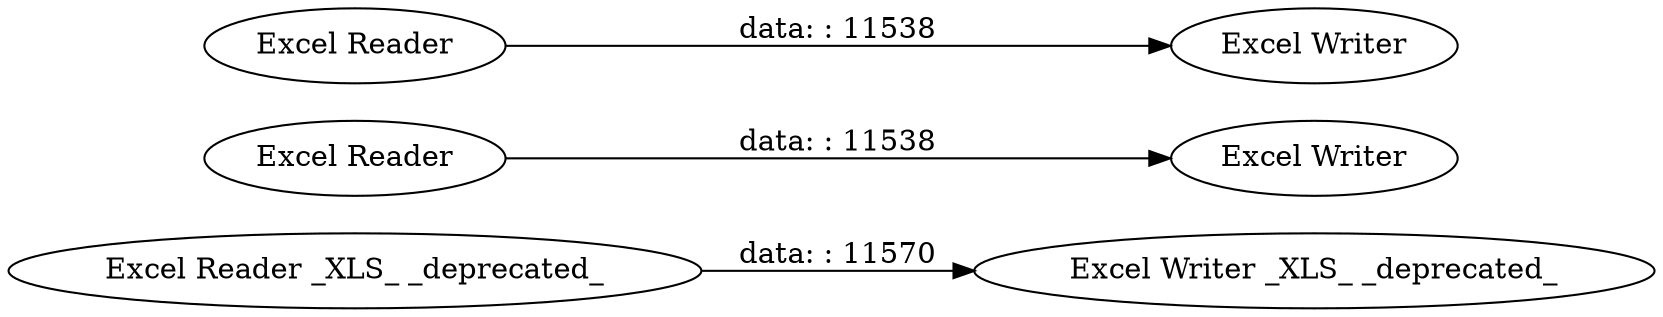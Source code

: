 digraph {
	"-3499203627543741185_76" [label="Excel Reader _XLS_ _deprecated_"]
	"-3499203627543741185_86" [label="Excel Writer"]
	"-3499203627543741185_87" [label="Excel Reader"]
	"-3499203627543741185_77" [label="Excel Reader"]
	"-3499203627543741185_84" [label="Excel Writer _XLS_ _deprecated_"]
	"-3499203627543741185_88" [label="Excel Writer"]
	"-3499203627543741185_76" -> "-3499203627543741185_84" [label="data: : 11570"]
	"-3499203627543741185_77" -> "-3499203627543741185_86" [label="data: : 11538"]
	"-3499203627543741185_87" -> "-3499203627543741185_88" [label="data: : 11538"]
	rankdir=LR
}
